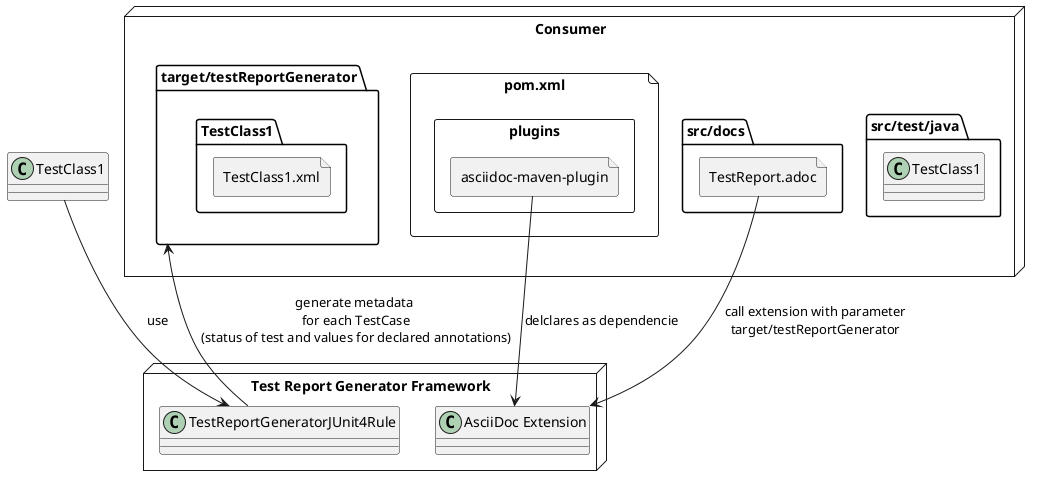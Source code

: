 @startuml

allowmixing

node "Test Report Generator Framework" {


    class "TestReportGeneratorJUnit4Rule" as junit4Rule {

    }

    class "AsciiDoc Extension" as asciiDocExtemsion {

    }


}


node "Consumer" {


    folder "src/test/java" {

        class "TestClass1" {

        }
    }

    file "pom.xml" as mavenBuild {
        rectangle "plugins" {
            file "asciidoc-maven-plugin" as asciiDocMavenPlugin {
            }
        }
    }

    folder "target/testReportGenerator" as testReportGeneratorOutputDirectory  {
        file "TestClass1.xml"
    }

    folder "src/docs" {
        file "TestReport.adoc" as TestReportAdoc {
        }
    }

}


TestClass1 --> junit4Rule : use
asciiDocMavenPlugin --> asciiDocExtemsion : delclares as dependencie
junit4Rule --> testReportGeneratorOutputDirectory : generate metadata\n for each TestCase\n (status of test and values for declared annotations)
TestReportAdoc --> asciiDocExtemsion : call extension with parameter\ntarget/testReportGenerator



@enduml